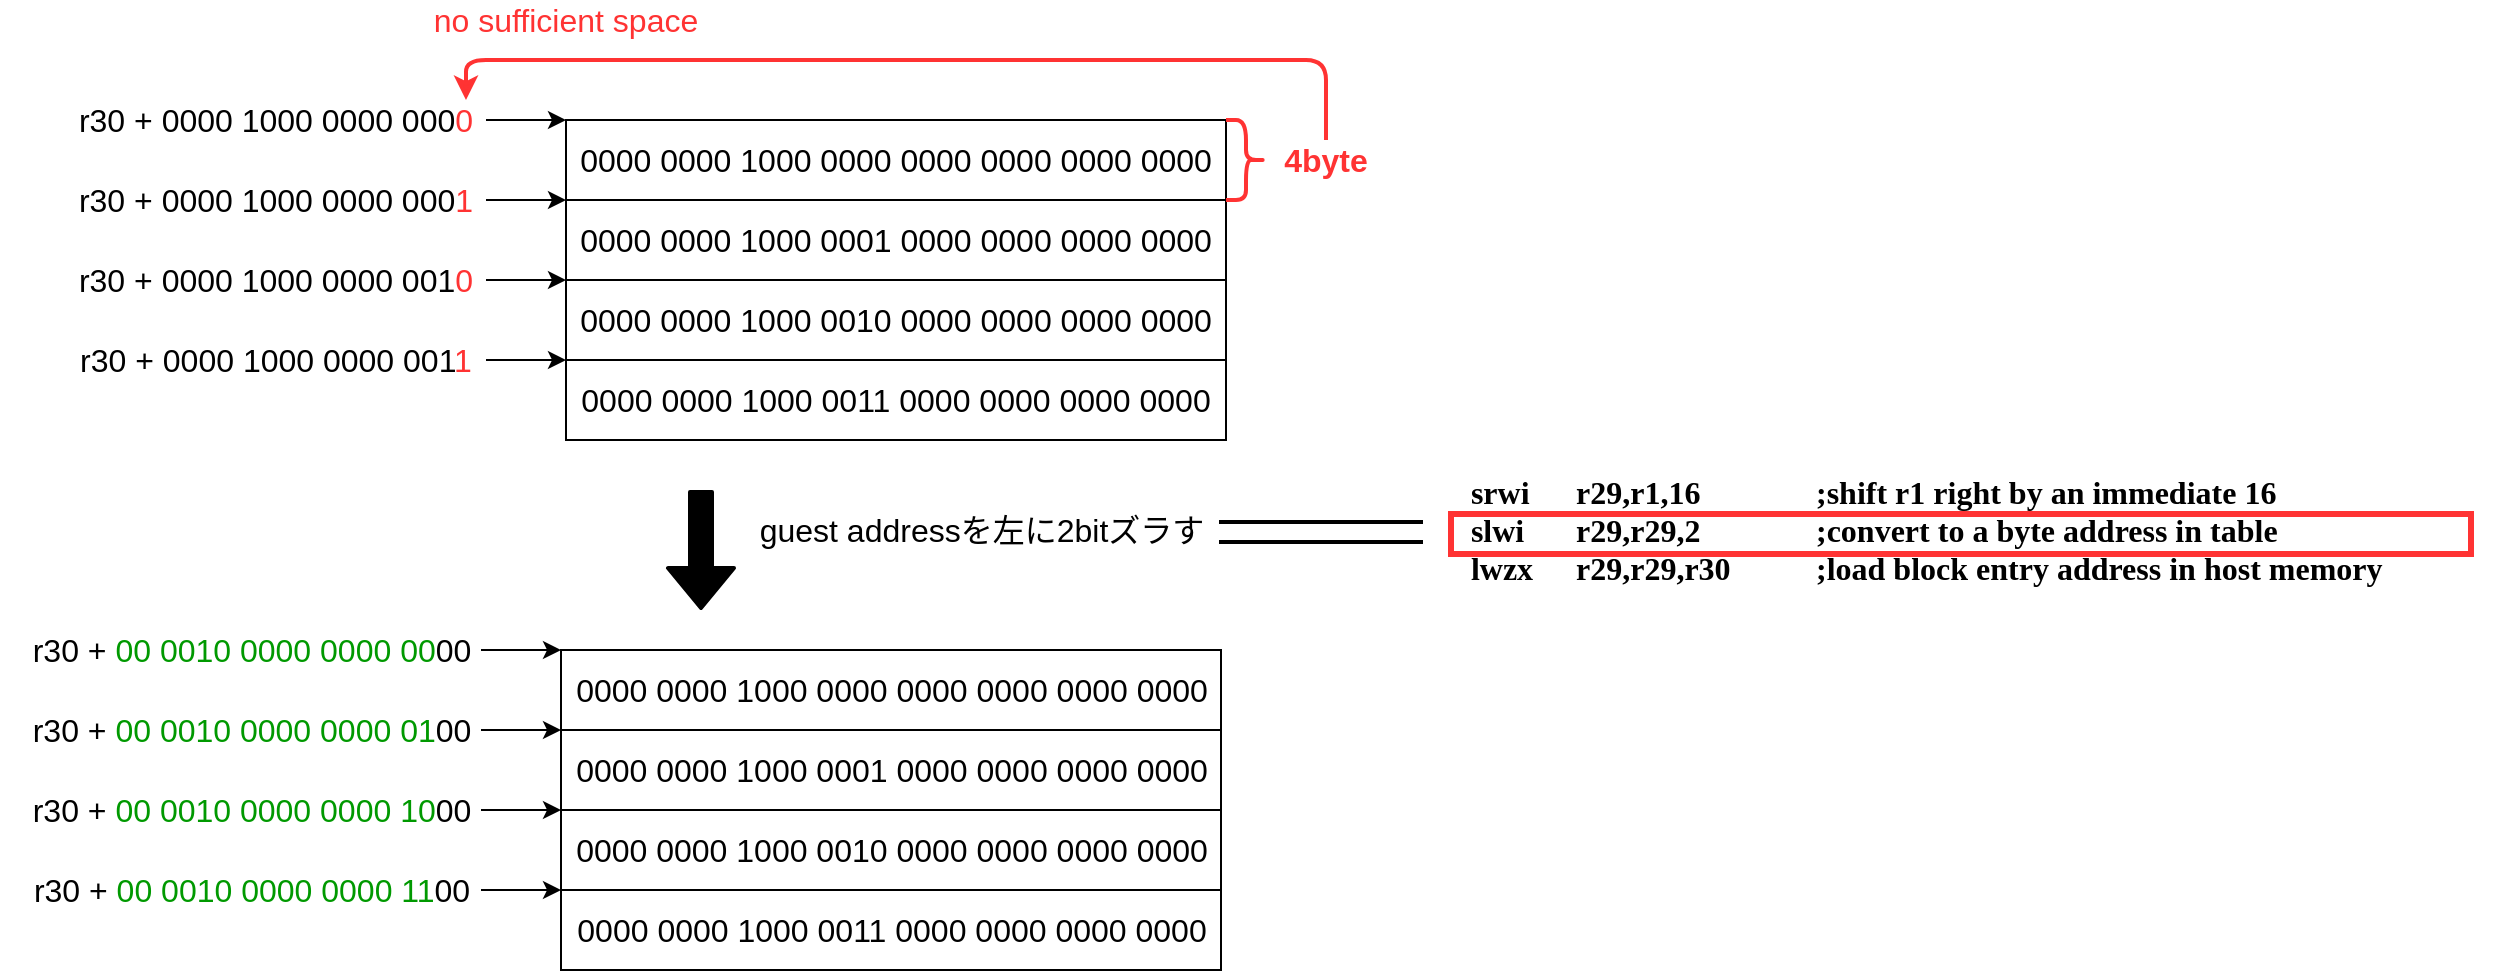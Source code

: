 <mxfile version="14.7.2" type="device"><diagram id="9qCoLQyzBh8KJGG-g-Zv" name="Page-1"><mxGraphModel dx="1422" dy="705" grid="1" gridSize="10" guides="1" tooltips="1" connect="1" arrows="1" fold="1" page="1" pageScale="1" pageWidth="1169" pageHeight="827" math="0" shadow="0"><root><mxCell id="0"/><mxCell id="1" parent="0"/><mxCell id="iz77zO-zN5WGWPdC_bPK-216" value="0000 0000 1000 0000 0000 0000 0000 0000" style="rounded=0;whiteSpace=wrap;html=1;fontSize=16;fillColor=#ffffff;" vertex="1" parent="1"><mxGeometry x="300" y="130" width="330" height="40" as="geometry"/></mxCell><mxCell id="iz77zO-zN5WGWPdC_bPK-217" value="0000 0000 1000 0001 0000 0000 0000 0000" style="rounded=0;whiteSpace=wrap;html=1;fontSize=16;fillColor=#ffffff;" vertex="1" parent="1"><mxGeometry x="300" y="170" width="330" height="40" as="geometry"/></mxCell><mxCell id="iz77zO-zN5WGWPdC_bPK-218" value="0000 0000 1000 0010 0000 0000 0000 0000" style="rounded=0;whiteSpace=wrap;html=1;fontSize=16;fillColor=#ffffff;" vertex="1" parent="1"><mxGeometry x="300" y="210" width="330" height="40" as="geometry"/></mxCell><mxCell id="iz77zO-zN5WGWPdC_bPK-219" value="0000 0000 1000 0011 0000 0000 0000 0000" style="rounded=0;whiteSpace=wrap;html=1;fontSize=16;fillColor=#ffffff;" vertex="1" parent="1"><mxGeometry x="300" y="250" width="330" height="40" as="geometry"/></mxCell><mxCell id="iz77zO-zN5WGWPdC_bPK-221" value="" style="endArrow=classic;html=1;fontSize=16;entryX=0;entryY=0;entryDx=0;entryDy=0;" edge="1" parent="1" target="iz77zO-zN5WGWPdC_bPK-216"><mxGeometry width="50" height="50" relative="1" as="geometry"><mxPoint x="260" y="130" as="sourcePoint"/><mxPoint x="140" y="160" as="targetPoint"/></mxGeometry></mxCell><mxCell id="iz77zO-zN5WGWPdC_bPK-222" value="r30 + 0000 1000 0000 000&lt;font color=&quot;#ff3333&quot;&gt;0&lt;/font&gt;" style="text;html=1;strokeColor=none;fillColor=none;align=center;verticalAlign=middle;whiteSpace=wrap;rounded=0;fontSize=16;" vertex="1" parent="1"><mxGeometry x="50" y="120" width="210" height="20" as="geometry"/></mxCell><mxCell id="iz77zO-zN5WGWPdC_bPK-223" value="" style="endArrow=classic;html=1;fontSize=16;entryX=0;entryY=0;entryDx=0;entryDy=0;" edge="1" parent="1"><mxGeometry width="50" height="50" relative="1" as="geometry"><mxPoint x="260" y="170" as="sourcePoint"/><mxPoint x="300" y="170" as="targetPoint"/></mxGeometry></mxCell><mxCell id="iz77zO-zN5WGWPdC_bPK-224" value="r30 + 0000 1000 0000 000&lt;font color=&quot;#ff3333&quot;&gt;1&lt;/font&gt;" style="text;html=1;strokeColor=none;fillColor=none;align=center;verticalAlign=middle;whiteSpace=wrap;rounded=0;fontSize=16;" vertex="1" parent="1"><mxGeometry x="50" y="160" width="210" height="20" as="geometry"/></mxCell><mxCell id="iz77zO-zN5WGWPdC_bPK-225" value="" style="endArrow=classic;html=1;fontSize=16;entryX=0;entryY=0;entryDx=0;entryDy=0;" edge="1" parent="1"><mxGeometry width="50" height="50" relative="1" as="geometry"><mxPoint x="260" y="210" as="sourcePoint"/><mxPoint x="300" y="210" as="targetPoint"/></mxGeometry></mxCell><mxCell id="iz77zO-zN5WGWPdC_bPK-226" value="r30 + 0000 1000 0000 001&lt;font color=&quot;#ff3333&quot;&gt;0&lt;/font&gt;" style="text;html=1;strokeColor=none;fillColor=none;align=center;verticalAlign=middle;whiteSpace=wrap;rounded=0;fontSize=16;" vertex="1" parent="1"><mxGeometry x="50" y="200" width="210" height="20" as="geometry"/></mxCell><mxCell id="iz77zO-zN5WGWPdC_bPK-227" value="" style="endArrow=classic;html=1;fontSize=16;entryX=0;entryY=0;entryDx=0;entryDy=0;" edge="1" parent="1"><mxGeometry width="50" height="50" relative="1" as="geometry"><mxPoint x="260" y="250" as="sourcePoint"/><mxPoint x="300" y="250" as="targetPoint"/></mxGeometry></mxCell><mxCell id="iz77zO-zN5WGWPdC_bPK-228" value="r30 + 0000 1000 0000 001&lt;font color=&quot;#ff3333&quot;&gt;1&lt;/font&gt;" style="text;html=1;strokeColor=none;fillColor=none;align=center;verticalAlign=middle;whiteSpace=wrap;rounded=0;fontSize=16;" vertex="1" parent="1"><mxGeometry x="50" y="240" width="210" height="20" as="geometry"/></mxCell><mxCell id="iz77zO-zN5WGWPdC_bPK-248" value="" style="shape=curlyBracket;whiteSpace=wrap;html=1;rounded=1;flipH=1;fontSize=16;fillColor=#ffffff;strokeColor=#FF3333;strokeWidth=2;" vertex="1" parent="1"><mxGeometry x="630" y="130" width="20" height="40" as="geometry"/></mxCell><mxCell id="iz77zO-zN5WGWPdC_bPK-250" value="&lt;font color=&quot;#ff3333&quot;&gt;4byte&lt;/font&gt;" style="text;html=1;fillColor=none;align=center;verticalAlign=middle;whiteSpace=wrap;rounded=0;fontSize=16;fontStyle=1" vertex="1" parent="1"><mxGeometry x="650" y="140" width="60" height="20" as="geometry"/></mxCell><mxCell id="iz77zO-zN5WGWPdC_bPK-289" value="" style="endArrow=classic;html=1;fontSize=16;strokeColor=#FF3333;strokeWidth=2;exitX=0.5;exitY=0;exitDx=0;exitDy=0;entryX=0.5;entryY=0;entryDx=0;entryDy=0;" edge="1" parent="1" source="iz77zO-zN5WGWPdC_bPK-250"><mxGeometry width="50" height="50" relative="1" as="geometry"><mxPoint x="170" y="370" as="sourcePoint"/><mxPoint x="250" y="120" as="targetPoint"/><Array as="points"><mxPoint x="680" y="100"/><mxPoint x="250" y="100"/></Array></mxGeometry></mxCell><mxCell id="iz77zO-zN5WGWPdC_bPK-290" value="0000 0000 1000 0000 0000 0000 0000 0000" style="rounded=0;whiteSpace=wrap;html=1;fontSize=16;fillColor=#ffffff;" vertex="1" parent="1"><mxGeometry x="297.5" y="395" width="330" height="40" as="geometry"/></mxCell><mxCell id="iz77zO-zN5WGWPdC_bPK-291" value="0000 0000 1000 0001 0000 0000 0000 0000" style="rounded=0;whiteSpace=wrap;html=1;fontSize=16;fillColor=#ffffff;" vertex="1" parent="1"><mxGeometry x="297.5" y="435" width="330" height="40" as="geometry"/></mxCell><mxCell id="iz77zO-zN5WGWPdC_bPK-292" value="0000 0000 1000 0010 0000 0000 0000 0000" style="rounded=0;whiteSpace=wrap;html=1;fontSize=16;fillColor=#ffffff;" vertex="1" parent="1"><mxGeometry x="297.5" y="475" width="330" height="40" as="geometry"/></mxCell><mxCell id="iz77zO-zN5WGWPdC_bPK-293" value="0000 0000 1000 0011 0000 0000 0000 0000" style="rounded=0;whiteSpace=wrap;html=1;fontSize=16;fillColor=#ffffff;" vertex="1" parent="1"><mxGeometry x="297.5" y="515" width="330" height="40" as="geometry"/></mxCell><mxCell id="iz77zO-zN5WGWPdC_bPK-295" value="" style="endArrow=classic;html=1;fontSize=16;entryX=0;entryY=0;entryDx=0;entryDy=0;" edge="1" parent="1" target="iz77zO-zN5WGWPdC_bPK-290"><mxGeometry width="50" height="50" relative="1" as="geometry"><mxPoint x="257.5" y="395" as="sourcePoint"/><mxPoint x="137.5" y="425" as="targetPoint"/></mxGeometry></mxCell><mxCell id="iz77zO-zN5WGWPdC_bPK-296" value="r30 + &lt;font color=&quot;#009900&quot;&gt;00 0010 0000 0000 00&lt;/font&gt;00" style="text;html=1;strokeColor=none;fillColor=none;align=center;verticalAlign=middle;whiteSpace=wrap;rounded=0;fontSize=16;" vertex="1" parent="1"><mxGeometry x="17.5" y="385" width="250" height="20" as="geometry"/></mxCell><mxCell id="iz77zO-zN5WGWPdC_bPK-297" value="" style="endArrow=classic;html=1;fontSize=16;entryX=0;entryY=0;entryDx=0;entryDy=0;" edge="1" parent="1"><mxGeometry width="50" height="50" relative="1" as="geometry"><mxPoint x="257.5" y="435" as="sourcePoint"/><mxPoint x="297.5" y="435" as="targetPoint"/></mxGeometry></mxCell><mxCell id="iz77zO-zN5WGWPdC_bPK-298" value="r30 + &lt;font color=&quot;#009900&quot;&gt;00 0010 0000 0000 01&lt;/font&gt;00" style="text;html=1;strokeColor=none;fillColor=none;align=center;verticalAlign=middle;whiteSpace=wrap;rounded=0;fontSize=16;" vertex="1" parent="1"><mxGeometry x="27.5" y="425" width="230" height="20" as="geometry"/></mxCell><mxCell id="iz77zO-zN5WGWPdC_bPK-299" value="" style="endArrow=classic;html=1;fontSize=16;entryX=0;entryY=0;entryDx=0;entryDy=0;" edge="1" parent="1"><mxGeometry width="50" height="50" relative="1" as="geometry"><mxPoint x="257.5" y="475" as="sourcePoint"/><mxPoint x="297.5" y="475" as="targetPoint"/></mxGeometry></mxCell><mxCell id="iz77zO-zN5WGWPdC_bPK-300" value="r30 + &lt;font color=&quot;#009900&quot;&gt;00 0010 0000 0000 10&lt;/font&gt;00" style="text;html=1;strokeColor=none;fillColor=none;align=center;verticalAlign=middle;whiteSpace=wrap;rounded=0;fontSize=16;" vertex="1" parent="1"><mxGeometry x="27.5" y="465" width="230" height="20" as="geometry"/></mxCell><mxCell id="iz77zO-zN5WGWPdC_bPK-301" value="" style="endArrow=classic;html=1;fontSize=16;entryX=0;entryY=0;entryDx=0;entryDy=0;" edge="1" parent="1"><mxGeometry width="50" height="50" relative="1" as="geometry"><mxPoint x="257.5" y="515" as="sourcePoint"/><mxPoint x="297.5" y="515" as="targetPoint"/></mxGeometry></mxCell><mxCell id="iz77zO-zN5WGWPdC_bPK-302" value="r30 + &lt;font color=&quot;#009900&quot;&gt;00 0010 0000 0000 11&lt;/font&gt;00" style="text;html=1;strokeColor=none;fillColor=none;align=center;verticalAlign=middle;whiteSpace=wrap;rounded=0;fontSize=16;" vertex="1" parent="1"><mxGeometry x="27.5" y="505" width="230" height="20" as="geometry"/></mxCell><mxCell id="iz77zO-zN5WGWPdC_bPK-309" value="&lt;font color=&quot;#ff3333&quot;&gt;no sufficient space&lt;/font&gt;" style="text;html=1;strokeColor=none;fillColor=none;align=center;verticalAlign=middle;whiteSpace=wrap;rounded=0;fontSize=16;" vertex="1" parent="1"><mxGeometry x="230" y="70" width="140" height="20" as="geometry"/></mxCell><mxCell id="iz77zO-zN5WGWPdC_bPK-310" value="" style="shape=flexArrow;endArrow=classic;html=1;fontSize=16;strokeWidth=2;fillColor=#000000;" edge="1" parent="1"><mxGeometry width="50" height="50" relative="1" as="geometry"><mxPoint x="367.5" y="315" as="sourcePoint"/><mxPoint x="367.5" y="375" as="targetPoint"/></mxGeometry></mxCell><mxCell id="iz77zO-zN5WGWPdC_bPK-311" value="guest addressを左に2bitズラす" style="text;html=1;strokeColor=none;fillColor=none;align=center;verticalAlign=middle;whiteSpace=wrap;rounded=0;fontSize=16;" vertex="1" parent="1"><mxGeometry x="367.5" y="325" width="280" height="20" as="geometry"/></mxCell><mxCell id="iz77zO-zN5WGWPdC_bPK-313" value="&lt;div style=&quot;text-align: left&quot;&gt;&lt;b&gt;&lt;font face=&quot;Comic Sans MS&quot;&gt;srwi&lt;/font&gt;&lt;/b&gt;&lt;/div&gt;&lt;b&gt;&lt;div style=&quot;text-align: left&quot;&gt;&lt;b&gt;&lt;font face=&quot;Comic Sans MS&quot;&gt;slwi&lt;/font&gt;&lt;/b&gt;&lt;/div&gt;&lt;font face=&quot;Comic Sans MS&quot;&gt;&lt;div style=&quot;text-align: left&quot;&gt;&lt;b style=&quot;font-family: &amp;#34;helvetica&amp;#34;&quot;&gt;&lt;font face=&quot;Comic Sans MS&quot;&gt;lwzx&lt;/font&gt;&lt;/b&gt;&lt;/div&gt;&lt;/font&gt;&lt;/b&gt;" style="text;html=1;strokeColor=none;fillColor=none;align=center;verticalAlign=middle;whiteSpace=wrap;rounded=0;fontSize=16;" vertex="1" parent="1"><mxGeometry x="742.5" y="220" width="50" height="230" as="geometry"/></mxCell><mxCell id="iz77zO-zN5WGWPdC_bPK-314" value="&lt;div&gt;&lt;b&gt;&lt;font face=&quot;Comic Sans MS&quot;&gt;r29,r1,16&lt;/font&gt;&lt;/b&gt;&lt;/div&gt;&lt;b&gt;&lt;div&gt;&lt;b&gt;&lt;font face=&quot;Comic Sans MS&quot;&gt;r29,r29,2&lt;/font&gt;&lt;/b&gt;&lt;/div&gt;&lt;font face=&quot;Comic Sans MS&quot;&gt;&lt;div&gt;&lt;b style=&quot;font-family: &amp;#34;helvetica&amp;#34;&quot;&gt;&lt;font face=&quot;Comic Sans MS&quot;&gt;r29,r29,r30&lt;/font&gt;&lt;/b&gt;&lt;/div&gt;&lt;/font&gt;&lt;/b&gt;" style="text;html=1;strokeColor=none;fillColor=none;align=left;verticalAlign=middle;whiteSpace=wrap;rounded=0;fontSize=16;" vertex="1" parent="1"><mxGeometry x="802.5" y="220" width="110" height="230" as="geometry"/></mxCell><mxCell id="iz77zO-zN5WGWPdC_bPK-315" value="&lt;font face=&quot;Comic Sans MS&quot;&gt;&lt;b&gt;;shift r1 right by an immediate 16&lt;br&gt;;convert to a byte address in table&lt;br&gt;;load block entry address in host memory&lt;br&gt;&lt;/b&gt;&lt;/font&gt;" style="text;html=1;strokeColor=none;fillColor=none;align=left;verticalAlign=middle;whiteSpace=wrap;rounded=0;fontSize=16;" vertex="1" parent="1"><mxGeometry x="922.5" y="220" width="340" height="230" as="geometry"/></mxCell><mxCell id="iz77zO-zN5WGWPdC_bPK-316" value="" style="rounded=0;whiteSpace=wrap;html=1;fontSize=16;strokeWidth=3;strokeColor=#FF3333;fillColor=none;" vertex="1" parent="1"><mxGeometry x="742.5" y="327" width="510" height="20" as="geometry"/></mxCell><mxCell id="iz77zO-zN5WGWPdC_bPK-329" value="" style="shape=partialRectangle;whiteSpace=wrap;html=1;left=0;right=0;fillColor=none;rounded=1;fontSize=16;strokeWidth=2;" vertex="1" parent="1"><mxGeometry x="627.5" y="331" width="100" height="10" as="geometry"/></mxCell></root></mxGraphModel></diagram></mxfile>